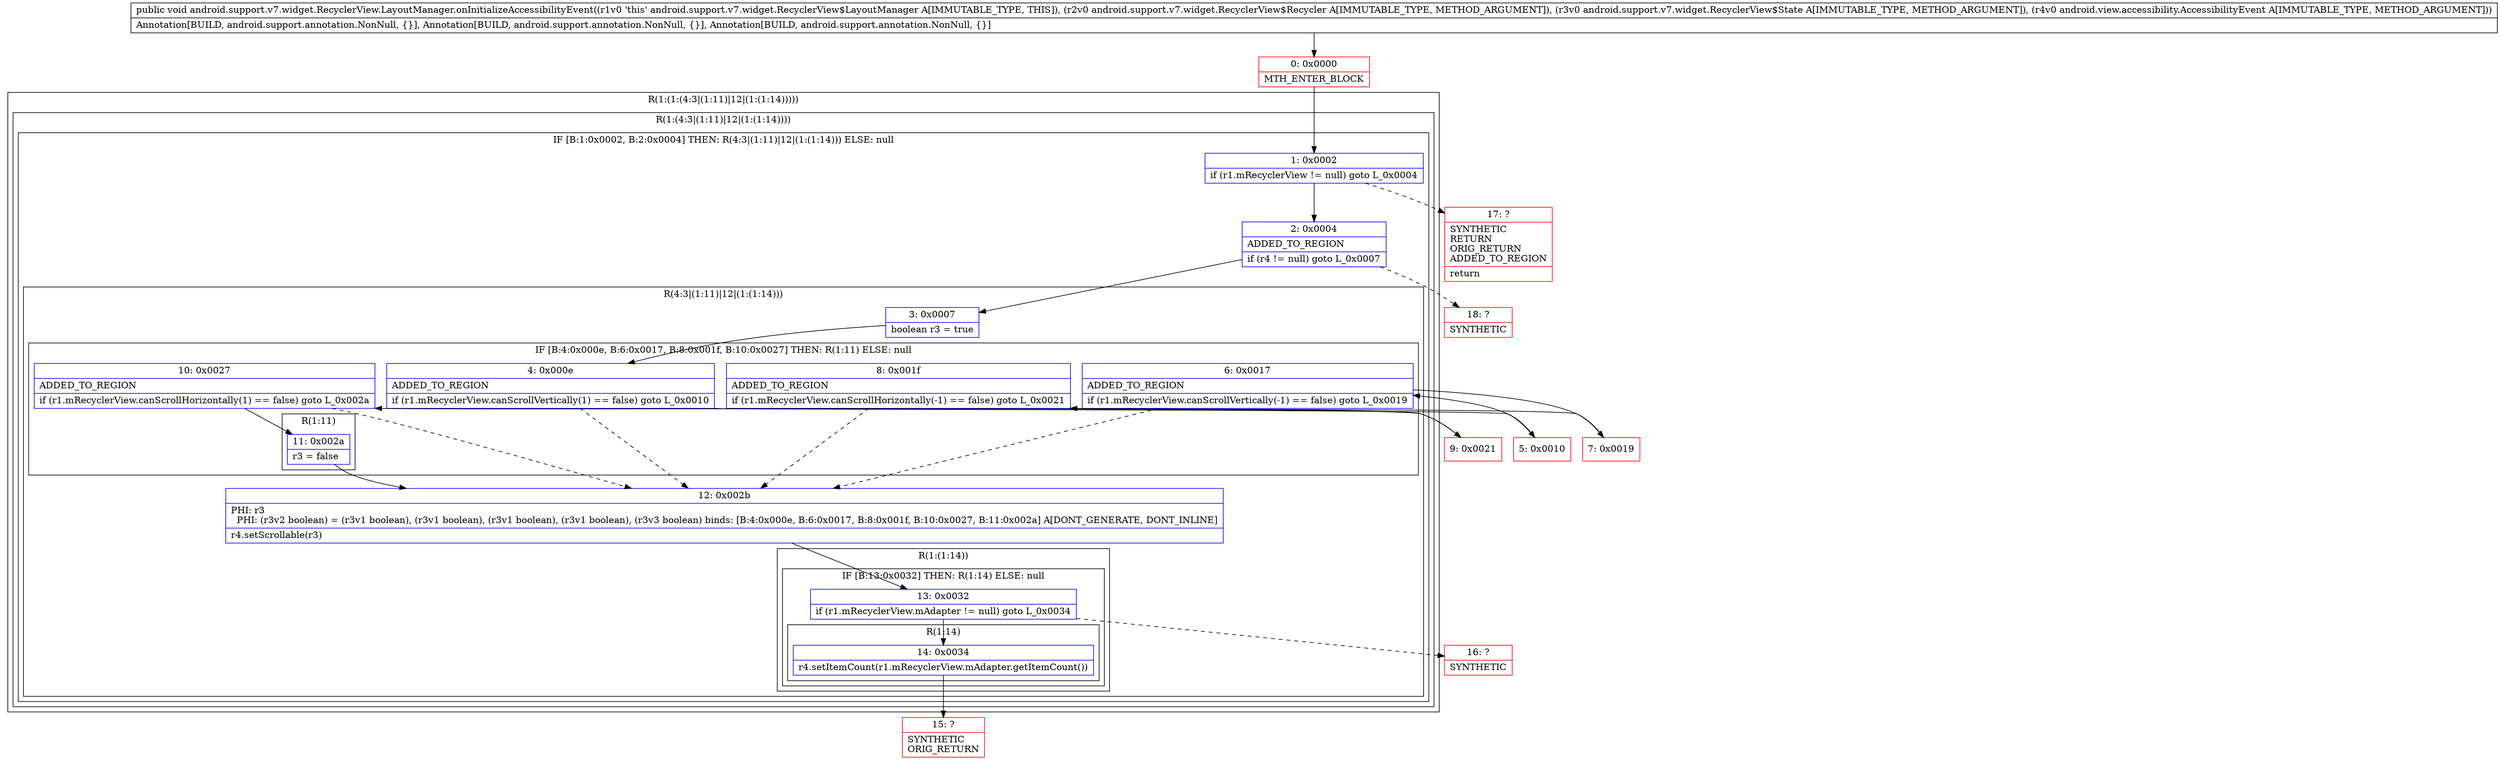 digraph "CFG forandroid.support.v7.widget.RecyclerView.LayoutManager.onInitializeAccessibilityEvent(Landroid\/support\/v7\/widget\/RecyclerView$Recycler;Landroid\/support\/v7\/widget\/RecyclerView$State;Landroid\/view\/accessibility\/AccessibilityEvent;)V" {
subgraph cluster_Region_840231293 {
label = "R(1:(1:(4:3|(1:11)|12|(1:(1:14)))))";
node [shape=record,color=blue];
subgraph cluster_Region_1310416579 {
label = "R(1:(4:3|(1:11)|12|(1:(1:14))))";
node [shape=record,color=blue];
subgraph cluster_IfRegion_1843530974 {
label = "IF [B:1:0x0002, B:2:0x0004] THEN: R(4:3|(1:11)|12|(1:(1:14))) ELSE: null";
node [shape=record,color=blue];
Node_1 [shape=record,label="{1\:\ 0x0002|if (r1.mRecyclerView != null) goto L_0x0004\l}"];
Node_2 [shape=record,label="{2\:\ 0x0004|ADDED_TO_REGION\l|if (r4 != null) goto L_0x0007\l}"];
subgraph cluster_Region_985782115 {
label = "R(4:3|(1:11)|12|(1:(1:14)))";
node [shape=record,color=blue];
Node_3 [shape=record,label="{3\:\ 0x0007|boolean r3 = true\l}"];
subgraph cluster_IfRegion_1237864930 {
label = "IF [B:4:0x000e, B:6:0x0017, B:8:0x001f, B:10:0x0027] THEN: R(1:11) ELSE: null";
node [shape=record,color=blue];
Node_4 [shape=record,label="{4\:\ 0x000e|ADDED_TO_REGION\l|if (r1.mRecyclerView.canScrollVertically(1) == false) goto L_0x0010\l}"];
Node_6 [shape=record,label="{6\:\ 0x0017|ADDED_TO_REGION\l|if (r1.mRecyclerView.canScrollVertically(\-1) == false) goto L_0x0019\l}"];
Node_8 [shape=record,label="{8\:\ 0x001f|ADDED_TO_REGION\l|if (r1.mRecyclerView.canScrollHorizontally(\-1) == false) goto L_0x0021\l}"];
Node_10 [shape=record,label="{10\:\ 0x0027|ADDED_TO_REGION\l|if (r1.mRecyclerView.canScrollHorizontally(1) == false) goto L_0x002a\l}"];
subgraph cluster_Region_224348654 {
label = "R(1:11)";
node [shape=record,color=blue];
Node_11 [shape=record,label="{11\:\ 0x002a|r3 = false\l}"];
}
}
Node_12 [shape=record,label="{12\:\ 0x002b|PHI: r3 \l  PHI: (r3v2 boolean) = (r3v1 boolean), (r3v1 boolean), (r3v1 boolean), (r3v1 boolean), (r3v3 boolean) binds: [B:4:0x000e, B:6:0x0017, B:8:0x001f, B:10:0x0027, B:11:0x002a] A[DONT_GENERATE, DONT_INLINE]\l|r4.setScrollable(r3)\l}"];
subgraph cluster_Region_1543640743 {
label = "R(1:(1:14))";
node [shape=record,color=blue];
subgraph cluster_IfRegion_1224455842 {
label = "IF [B:13:0x0032] THEN: R(1:14) ELSE: null";
node [shape=record,color=blue];
Node_13 [shape=record,label="{13\:\ 0x0032|if (r1.mRecyclerView.mAdapter != null) goto L_0x0034\l}"];
subgraph cluster_Region_889374623 {
label = "R(1:14)";
node [shape=record,color=blue];
Node_14 [shape=record,label="{14\:\ 0x0034|r4.setItemCount(r1.mRecyclerView.mAdapter.getItemCount())\l}"];
}
}
}
}
}
}
}
Node_0 [shape=record,color=red,label="{0\:\ 0x0000|MTH_ENTER_BLOCK\l}"];
Node_5 [shape=record,color=red,label="{5\:\ 0x0010}"];
Node_7 [shape=record,color=red,label="{7\:\ 0x0019}"];
Node_9 [shape=record,color=red,label="{9\:\ 0x0021}"];
Node_15 [shape=record,color=red,label="{15\:\ ?|SYNTHETIC\lORIG_RETURN\l}"];
Node_16 [shape=record,color=red,label="{16\:\ ?|SYNTHETIC\l}"];
Node_17 [shape=record,color=red,label="{17\:\ ?|SYNTHETIC\lRETURN\lORIG_RETURN\lADDED_TO_REGION\l|return\l}"];
Node_18 [shape=record,color=red,label="{18\:\ ?|SYNTHETIC\l}"];
MethodNode[shape=record,label="{public void android.support.v7.widget.RecyclerView.LayoutManager.onInitializeAccessibilityEvent((r1v0 'this' android.support.v7.widget.RecyclerView$LayoutManager A[IMMUTABLE_TYPE, THIS]), (r2v0 android.support.v7.widget.RecyclerView$Recycler A[IMMUTABLE_TYPE, METHOD_ARGUMENT]), (r3v0 android.support.v7.widget.RecyclerView$State A[IMMUTABLE_TYPE, METHOD_ARGUMENT]), (r4v0 android.view.accessibility.AccessibilityEvent A[IMMUTABLE_TYPE, METHOD_ARGUMENT]))  | Annotation[BUILD, android.support.annotation.NonNull, \{\}], Annotation[BUILD, android.support.annotation.NonNull, \{\}], Annotation[BUILD, android.support.annotation.NonNull, \{\}]\l}"];
MethodNode -> Node_0;
Node_1 -> Node_2;
Node_1 -> Node_17[style=dashed];
Node_2 -> Node_3;
Node_2 -> Node_18[style=dashed];
Node_3 -> Node_4;
Node_4 -> Node_5;
Node_4 -> Node_12[style=dashed];
Node_6 -> Node_7;
Node_6 -> Node_12[style=dashed];
Node_8 -> Node_9;
Node_8 -> Node_12[style=dashed];
Node_10 -> Node_11;
Node_10 -> Node_12[style=dashed];
Node_11 -> Node_12;
Node_12 -> Node_13;
Node_13 -> Node_14;
Node_13 -> Node_16[style=dashed];
Node_14 -> Node_15;
Node_0 -> Node_1;
Node_5 -> Node_6;
Node_7 -> Node_8;
Node_9 -> Node_10;
}

